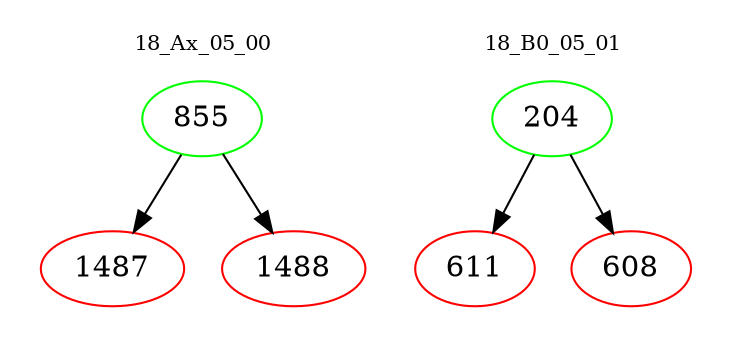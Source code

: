 digraph{
subgraph cluster_0 {
color = white
label = "18_Ax_05_00";
fontsize=10;
T0_855 [label="855", color="green"]
T0_855 -> T0_1487 [color="black"]
T0_1487 [label="1487", color="red"]
T0_855 -> T0_1488 [color="black"]
T0_1488 [label="1488", color="red"]
}
subgraph cluster_1 {
color = white
label = "18_B0_05_01";
fontsize=10;
T1_204 [label="204", color="green"]
T1_204 -> T1_611 [color="black"]
T1_611 [label="611", color="red"]
T1_204 -> T1_608 [color="black"]
T1_608 [label="608", color="red"]
}
}
